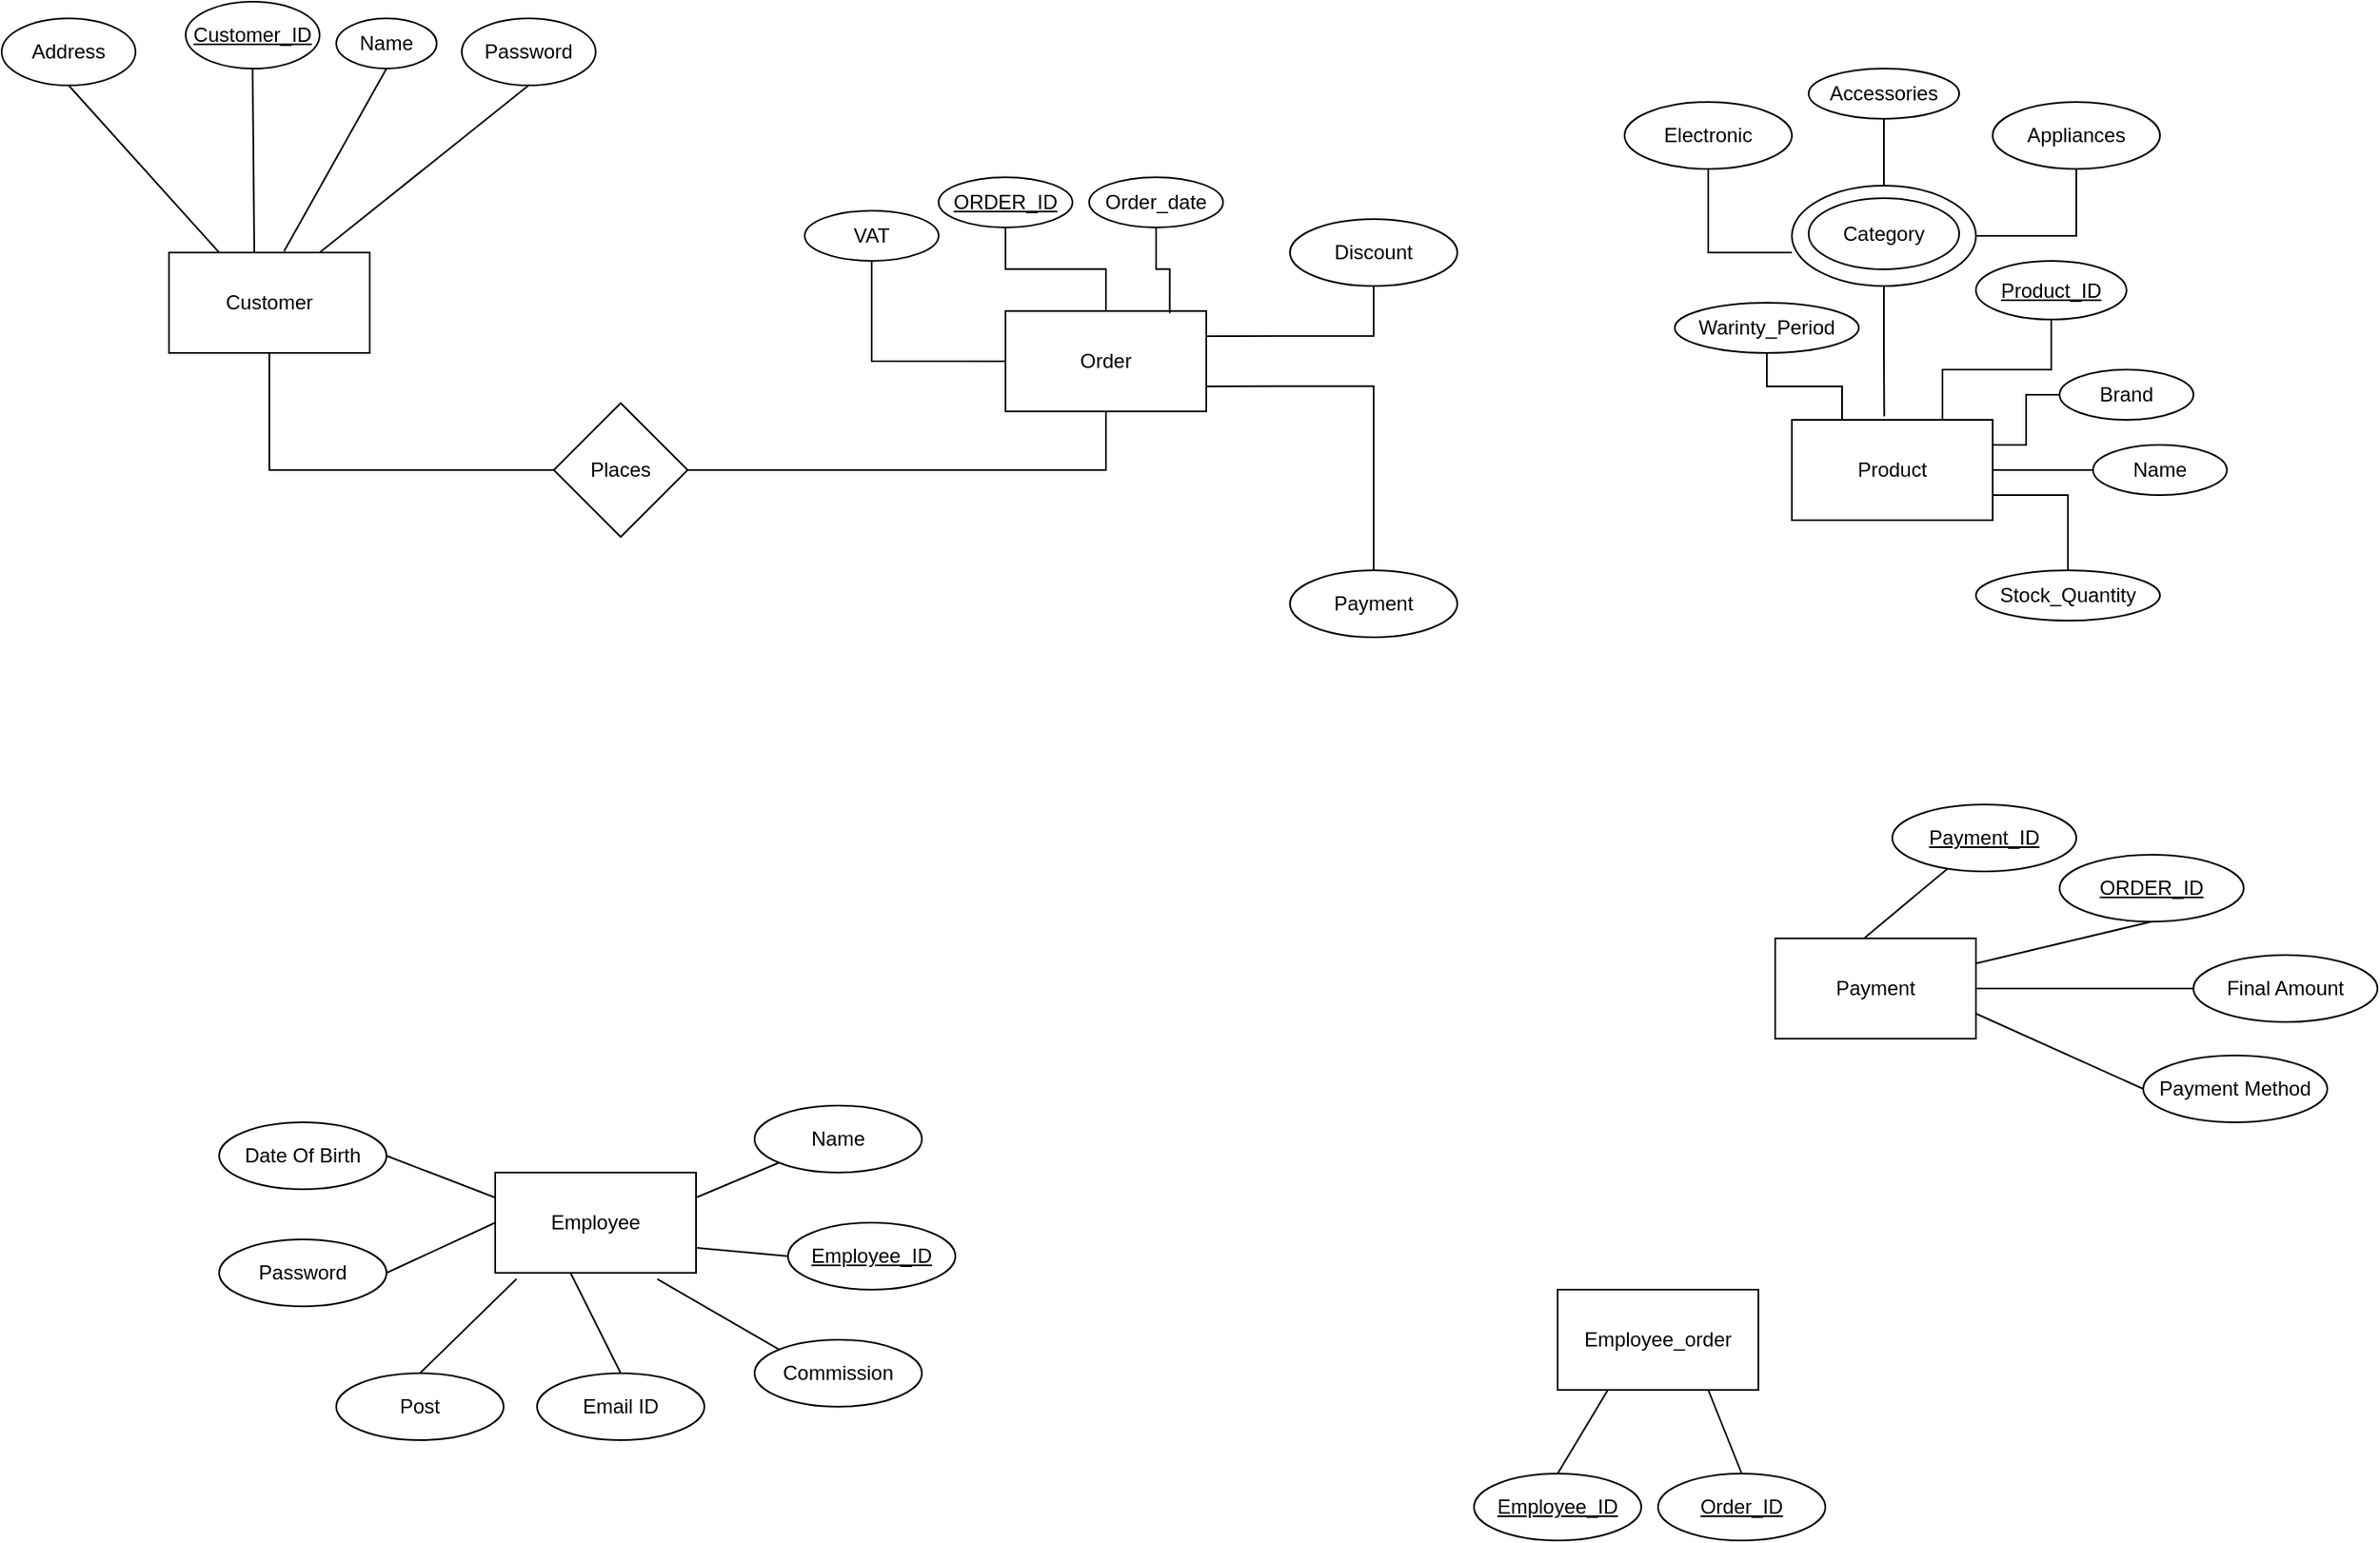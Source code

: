 <mxfile version="26.1.1">
  <diagram id="R2lEEEUBdFMjLlhIrx00" name="Page-1">
    <mxGraphModel dx="1119" dy="538" grid="1" gridSize="10" guides="1" tooltips="1" connect="1" arrows="1" fold="1" page="1" pageScale="1" pageWidth="850" pageHeight="1100" math="0" shadow="0" extFonts="Permanent Marker^https://fonts.googleapis.com/css?family=Permanent+Marker">
      <root>
        <mxCell id="0" />
        <mxCell id="1" parent="0" />
        <mxCell id="VHn_a0pWJ6ZcVYro_DaE-4" value="Customer" style="rounded=0;whiteSpace=wrap;html=1;" vertex="1" parent="1">
          <mxGeometry x="170" y="170" width="120" height="60" as="geometry" />
        </mxCell>
        <mxCell id="VHn_a0pWJ6ZcVYro_DaE-5" value="Order" style="rounded=0;whiteSpace=wrap;html=1;" vertex="1" parent="1">
          <mxGeometry x="670" y="204.94" width="120" height="60" as="geometry" />
        </mxCell>
        <mxCell id="VHn_a0pWJ6ZcVYro_DaE-6" value="Product" style="rounded=0;whiteSpace=wrap;html=1;" vertex="1" parent="1">
          <mxGeometry x="1140" y="270" width="120" height="60" as="geometry" />
        </mxCell>
        <mxCell id="VHn_a0pWJ6ZcVYro_DaE-7" value="Employee" style="rounded=0;whiteSpace=wrap;html=1;" vertex="1" parent="1">
          <mxGeometry x="365" y="720" width="120" height="60" as="geometry" />
        </mxCell>
        <mxCell id="VHn_a0pWJ6ZcVYro_DaE-108" style="rounded=0;orthogonalLoop=1;jettySize=auto;html=1;exitX=0.25;exitY=1;exitDx=0;exitDy=0;entryX=0.5;entryY=0;entryDx=0;entryDy=0;endArrow=none;startFill=0;" edge="1" parent="1" source="VHn_a0pWJ6ZcVYro_DaE-8" target="VHn_a0pWJ6ZcVYro_DaE-91">
          <mxGeometry relative="1" as="geometry" />
        </mxCell>
        <mxCell id="VHn_a0pWJ6ZcVYro_DaE-109" style="rounded=0;orthogonalLoop=1;jettySize=auto;html=1;exitX=0.75;exitY=1;exitDx=0;exitDy=0;entryX=0.5;entryY=0;entryDx=0;entryDy=0;endArrow=none;startFill=0;" edge="1" parent="1" source="VHn_a0pWJ6ZcVYro_DaE-8" target="VHn_a0pWJ6ZcVYro_DaE-92">
          <mxGeometry relative="1" as="geometry" />
        </mxCell>
        <mxCell id="VHn_a0pWJ6ZcVYro_DaE-8" value="Employee_order" style="rounded=0;whiteSpace=wrap;html=1;" vertex="1" parent="1">
          <mxGeometry x="1000" y="790" width="120" height="60" as="geometry" />
        </mxCell>
        <mxCell id="VHn_a0pWJ6ZcVYro_DaE-77" style="rounded=0;orthogonalLoop=1;jettySize=auto;html=1;exitX=1;exitY=0.5;exitDx=0;exitDy=0;entryX=0;entryY=0.5;entryDx=0;entryDy=0;endArrow=none;startFill=0;" edge="1" parent="1" source="VHn_a0pWJ6ZcVYro_DaE-9" target="VHn_a0pWJ6ZcVYro_DaE-76">
          <mxGeometry relative="1" as="geometry" />
        </mxCell>
        <mxCell id="VHn_a0pWJ6ZcVYro_DaE-9" value="Payment" style="rounded=0;whiteSpace=wrap;html=1;" vertex="1" parent="1">
          <mxGeometry x="1130" y="580" width="120" height="60" as="geometry" />
        </mxCell>
        <mxCell id="VHn_a0pWJ6ZcVYro_DaE-12" value="&lt;u&gt;Customer_ID&lt;/u&gt;" style="ellipse;whiteSpace=wrap;html=1;" vertex="1" parent="1">
          <mxGeometry x="180" y="20" width="80" height="40" as="geometry" />
        </mxCell>
        <mxCell id="VHn_a0pWJ6ZcVYro_DaE-13" value="Name" style="ellipse;whiteSpace=wrap;html=1;" vertex="1" parent="1">
          <mxGeometry x="270" y="30" width="60" height="30" as="geometry" />
        </mxCell>
        <mxCell id="VHn_a0pWJ6ZcVYro_DaE-96" style="rounded=0;orthogonalLoop=1;jettySize=auto;html=1;exitX=0.5;exitY=1;exitDx=0;exitDy=0;entryX=0.25;entryY=0;entryDx=0;entryDy=0;endArrow=none;startFill=0;" edge="1" parent="1" source="VHn_a0pWJ6ZcVYro_DaE-14" target="VHn_a0pWJ6ZcVYro_DaE-4">
          <mxGeometry relative="1" as="geometry" />
        </mxCell>
        <mxCell id="VHn_a0pWJ6ZcVYro_DaE-14" value="Address" style="ellipse;whiteSpace=wrap;html=1;" vertex="1" parent="1">
          <mxGeometry x="70" y="30" width="80" height="40" as="geometry" />
        </mxCell>
        <mxCell id="VHn_a0pWJ6ZcVYro_DaE-94" style="rounded=0;orthogonalLoop=1;jettySize=auto;html=1;exitX=0.5;exitY=1;exitDx=0;exitDy=0;entryX=0.75;entryY=0;entryDx=0;entryDy=0;endArrow=none;startFill=0;" edge="1" parent="1" source="VHn_a0pWJ6ZcVYro_DaE-15" target="VHn_a0pWJ6ZcVYro_DaE-4">
          <mxGeometry relative="1" as="geometry" />
        </mxCell>
        <mxCell id="VHn_a0pWJ6ZcVYro_DaE-15" value="Password" style="ellipse;whiteSpace=wrap;html=1;" vertex="1" parent="1">
          <mxGeometry x="345" y="30" width="80" height="40" as="geometry" />
        </mxCell>
        <mxCell id="VHn_a0pWJ6ZcVYro_DaE-24" style="rounded=0;orthogonalLoop=1;jettySize=auto;html=1;exitX=0.5;exitY=1;exitDx=0;exitDy=0;entryX=0.573;entryY=-0.012;entryDx=0;entryDy=0;entryPerimeter=0;endArrow=none;startFill=0;" edge="1" parent="1" source="VHn_a0pWJ6ZcVYro_DaE-13" target="VHn_a0pWJ6ZcVYro_DaE-4">
          <mxGeometry relative="1" as="geometry" />
        </mxCell>
        <mxCell id="VHn_a0pWJ6ZcVYro_DaE-27" style="edgeStyle=orthogonalEdgeStyle;rounded=0;orthogonalLoop=1;jettySize=auto;html=1;exitX=0.5;exitY=1;exitDx=0;exitDy=0;entryX=0.5;entryY=0;entryDx=0;entryDy=0;endArrow=none;startFill=0;" edge="1" parent="1" source="VHn_a0pWJ6ZcVYro_DaE-26" target="VHn_a0pWJ6ZcVYro_DaE-5">
          <mxGeometry relative="1" as="geometry" />
        </mxCell>
        <mxCell id="VHn_a0pWJ6ZcVYro_DaE-26" value="&lt;u&gt;ORDER_ID&lt;/u&gt;" style="ellipse;whiteSpace=wrap;html=1;" vertex="1" parent="1">
          <mxGeometry x="630" y="124.94" width="80" height="30" as="geometry" />
        </mxCell>
        <mxCell id="VHn_a0pWJ6ZcVYro_DaE-28" value="Order_date" style="ellipse;whiteSpace=wrap;html=1;" vertex="1" parent="1">
          <mxGeometry x="720" y="124.94" width="80" height="30" as="geometry" />
        </mxCell>
        <mxCell id="VHn_a0pWJ6ZcVYro_DaE-33" style="edgeStyle=orthogonalEdgeStyle;rounded=0;orthogonalLoop=1;jettySize=auto;html=1;exitX=0.5;exitY=1;exitDx=0;exitDy=0;entryX=0;entryY=0.5;entryDx=0;entryDy=0;endArrow=none;startFill=0;" edge="1" parent="1" source="VHn_a0pWJ6ZcVYro_DaE-29" target="VHn_a0pWJ6ZcVYro_DaE-5">
          <mxGeometry relative="1" as="geometry" />
        </mxCell>
        <mxCell id="VHn_a0pWJ6ZcVYro_DaE-29" value="VAT" style="ellipse;whiteSpace=wrap;html=1;" vertex="1" parent="1">
          <mxGeometry x="550" y="144.94" width="80" height="30" as="geometry" />
        </mxCell>
        <mxCell id="VHn_a0pWJ6ZcVYro_DaE-32" style="edgeStyle=orthogonalEdgeStyle;rounded=0;orthogonalLoop=1;jettySize=auto;html=1;exitX=0.5;exitY=1;exitDx=0;exitDy=0;entryX=0.818;entryY=0.021;entryDx=0;entryDy=0;entryPerimeter=0;endArrow=none;startFill=0;" edge="1" parent="1" source="VHn_a0pWJ6ZcVYro_DaE-28" target="VHn_a0pWJ6ZcVYro_DaE-5">
          <mxGeometry relative="1" as="geometry" />
        </mxCell>
        <mxCell id="VHn_a0pWJ6ZcVYro_DaE-35" style="edgeStyle=orthogonalEdgeStyle;rounded=0;orthogonalLoop=1;jettySize=auto;html=1;exitX=0;exitY=0.5;exitDx=0;exitDy=0;entryX=0.5;entryY=1;entryDx=0;entryDy=0;endArrow=none;startFill=0;" edge="1" parent="1" source="VHn_a0pWJ6ZcVYro_DaE-34" target="VHn_a0pWJ6ZcVYro_DaE-4">
          <mxGeometry relative="1" as="geometry" />
        </mxCell>
        <mxCell id="VHn_a0pWJ6ZcVYro_DaE-69" style="edgeStyle=orthogonalEdgeStyle;rounded=0;orthogonalLoop=1;jettySize=auto;html=1;exitX=1;exitY=0.5;exitDx=0;exitDy=0;entryX=0.5;entryY=1;entryDx=0;entryDy=0;endArrow=none;startFill=0;" edge="1" parent="1" source="VHn_a0pWJ6ZcVYro_DaE-34" target="VHn_a0pWJ6ZcVYro_DaE-5">
          <mxGeometry relative="1" as="geometry" />
        </mxCell>
        <mxCell id="VHn_a0pWJ6ZcVYro_DaE-34" value="Places" style="rhombus;whiteSpace=wrap;html=1;" vertex="1" parent="1">
          <mxGeometry x="400" y="260" width="80" height="80" as="geometry" />
        </mxCell>
        <mxCell id="VHn_a0pWJ6ZcVYro_DaE-57" style="edgeStyle=orthogonalEdgeStyle;rounded=0;orthogonalLoop=1;jettySize=auto;html=1;exitX=0.5;exitY=1;exitDx=0;exitDy=0;entryX=0.75;entryY=0;entryDx=0;entryDy=0;endArrow=none;startFill=0;" edge="1" parent="1" source="VHn_a0pWJ6ZcVYro_DaE-37" target="VHn_a0pWJ6ZcVYro_DaE-6">
          <mxGeometry relative="1" as="geometry" />
        </mxCell>
        <mxCell id="VHn_a0pWJ6ZcVYro_DaE-37" value="&lt;u&gt;Product_ID&lt;/u&gt;" style="ellipse;whiteSpace=wrap;html=1;" vertex="1" parent="1">
          <mxGeometry x="1250" y="175" width="90" height="35" as="geometry" />
        </mxCell>
        <mxCell id="VHn_a0pWJ6ZcVYro_DaE-60" style="edgeStyle=orthogonalEdgeStyle;rounded=0;orthogonalLoop=1;jettySize=auto;html=1;exitX=0;exitY=0.5;exitDx=0;exitDy=0;entryX=1;entryY=0.5;entryDx=0;entryDy=0;endArrow=none;startFill=0;" edge="1" parent="1" source="VHn_a0pWJ6ZcVYro_DaE-38" target="VHn_a0pWJ6ZcVYro_DaE-6">
          <mxGeometry relative="1" as="geometry" />
        </mxCell>
        <mxCell id="VHn_a0pWJ6ZcVYro_DaE-38" value="Name" style="ellipse;whiteSpace=wrap;html=1;" vertex="1" parent="1">
          <mxGeometry x="1320" y="285" width="80" height="30" as="geometry" />
        </mxCell>
        <mxCell id="VHn_a0pWJ6ZcVYro_DaE-59" style="edgeStyle=orthogonalEdgeStyle;rounded=0;orthogonalLoop=1;jettySize=auto;html=1;exitX=0;exitY=0.5;exitDx=0;exitDy=0;entryX=1;entryY=0.25;entryDx=0;entryDy=0;endArrow=none;startFill=0;" edge="1" parent="1" source="VHn_a0pWJ6ZcVYro_DaE-39" target="VHn_a0pWJ6ZcVYro_DaE-6">
          <mxGeometry relative="1" as="geometry" />
        </mxCell>
        <mxCell id="VHn_a0pWJ6ZcVYro_DaE-39" value="Brand" style="ellipse;whiteSpace=wrap;html=1;" vertex="1" parent="1">
          <mxGeometry x="1300" y="240" width="80" height="30" as="geometry" />
        </mxCell>
        <mxCell id="VHn_a0pWJ6ZcVYro_DaE-61" style="edgeStyle=orthogonalEdgeStyle;rounded=0;orthogonalLoop=1;jettySize=auto;html=1;exitX=0.5;exitY=0;exitDx=0;exitDy=0;entryX=1;entryY=0.75;entryDx=0;entryDy=0;endArrow=none;startFill=0;" edge="1" parent="1" source="VHn_a0pWJ6ZcVYro_DaE-40" target="VHn_a0pWJ6ZcVYro_DaE-6">
          <mxGeometry relative="1" as="geometry" />
        </mxCell>
        <mxCell id="VHn_a0pWJ6ZcVYro_DaE-40" value="Stock_Quantity" style="ellipse;whiteSpace=wrap;html=1;" vertex="1" parent="1">
          <mxGeometry x="1250" y="360" width="110" height="30" as="geometry" />
        </mxCell>
        <mxCell id="VHn_a0pWJ6ZcVYro_DaE-58" style="edgeStyle=orthogonalEdgeStyle;rounded=0;orthogonalLoop=1;jettySize=auto;html=1;exitX=0.5;exitY=1;exitDx=0;exitDy=0;entryX=0.25;entryY=0;entryDx=0;entryDy=0;endArrow=none;startFill=0;" edge="1" parent="1" source="VHn_a0pWJ6ZcVYro_DaE-41" target="VHn_a0pWJ6ZcVYro_DaE-6">
          <mxGeometry relative="1" as="geometry" />
        </mxCell>
        <mxCell id="VHn_a0pWJ6ZcVYro_DaE-41" value="Warinty_Period" style="ellipse;whiteSpace=wrap;html=1;" vertex="1" parent="1">
          <mxGeometry x="1070" y="200" width="110" height="30" as="geometry" />
        </mxCell>
        <mxCell id="VHn_a0pWJ6ZcVYro_DaE-43" value="" style="ellipse;whiteSpace=wrap;html=1;" vertex="1" parent="1">
          <mxGeometry x="1140" y="130" width="110" height="60" as="geometry" />
        </mxCell>
        <mxCell id="VHn_a0pWJ6ZcVYro_DaE-44" value="Category" style="ellipse;whiteSpace=wrap;html=1;" vertex="1" parent="1">
          <mxGeometry x="1150" y="137.5" width="90" height="42.5" as="geometry" />
        </mxCell>
        <mxCell id="VHn_a0pWJ6ZcVYro_DaE-46" value="Electronic" style="ellipse;whiteSpace=wrap;html=1;" vertex="1" parent="1">
          <mxGeometry x="1040" y="80" width="100" height="40" as="geometry" />
        </mxCell>
        <mxCell id="VHn_a0pWJ6ZcVYro_DaE-51" style="edgeStyle=orthogonalEdgeStyle;rounded=0;orthogonalLoop=1;jettySize=auto;html=1;exitX=0.5;exitY=1;exitDx=0;exitDy=0;entryX=0.5;entryY=0;entryDx=0;entryDy=0;endArrow=none;startFill=0;" edge="1" parent="1" source="VHn_a0pWJ6ZcVYro_DaE-48" target="VHn_a0pWJ6ZcVYro_DaE-43">
          <mxGeometry relative="1" as="geometry" />
        </mxCell>
        <mxCell id="VHn_a0pWJ6ZcVYro_DaE-48" value="Accessories" style="ellipse;whiteSpace=wrap;html=1;" vertex="1" parent="1">
          <mxGeometry x="1150" y="60" width="90" height="30" as="geometry" />
        </mxCell>
        <mxCell id="VHn_a0pWJ6ZcVYro_DaE-50" style="edgeStyle=orthogonalEdgeStyle;rounded=0;orthogonalLoop=1;jettySize=auto;html=1;exitX=0.5;exitY=1;exitDx=0;exitDy=0;entryX=1;entryY=0.5;entryDx=0;entryDy=0;endArrow=none;startFill=0;" edge="1" parent="1" source="VHn_a0pWJ6ZcVYro_DaE-49" target="VHn_a0pWJ6ZcVYro_DaE-43">
          <mxGeometry relative="1" as="geometry" />
        </mxCell>
        <mxCell id="VHn_a0pWJ6ZcVYro_DaE-49" value="Appliances" style="ellipse;whiteSpace=wrap;html=1;" vertex="1" parent="1">
          <mxGeometry x="1260" y="80" width="100" height="40" as="geometry" />
        </mxCell>
        <mxCell id="VHn_a0pWJ6ZcVYro_DaE-52" style="edgeStyle=orthogonalEdgeStyle;rounded=0;orthogonalLoop=1;jettySize=auto;html=1;exitX=0.5;exitY=1;exitDx=0;exitDy=0;entryX=0;entryY=0.667;entryDx=0;entryDy=0;entryPerimeter=0;endArrow=none;startFill=0;" edge="1" parent="1" source="VHn_a0pWJ6ZcVYro_DaE-46" target="VHn_a0pWJ6ZcVYro_DaE-43">
          <mxGeometry relative="1" as="geometry" />
        </mxCell>
        <mxCell id="VHn_a0pWJ6ZcVYro_DaE-53" style="edgeStyle=orthogonalEdgeStyle;rounded=0;orthogonalLoop=1;jettySize=auto;html=1;exitX=0.5;exitY=1;exitDx=0;exitDy=0;entryX=0.46;entryY=-0.036;entryDx=0;entryDy=0;entryPerimeter=0;endArrow=none;startFill=0;" edge="1" parent="1" source="VHn_a0pWJ6ZcVYro_DaE-43" target="VHn_a0pWJ6ZcVYro_DaE-6">
          <mxGeometry relative="1" as="geometry" />
        </mxCell>
        <mxCell id="VHn_a0pWJ6ZcVYro_DaE-67" style="edgeStyle=orthogonalEdgeStyle;rounded=0;orthogonalLoop=1;jettySize=auto;html=1;exitX=0.5;exitY=1;exitDx=0;exitDy=0;entryX=1;entryY=0.25;entryDx=0;entryDy=0;endArrow=none;startFill=0;" edge="1" parent="1" source="VHn_a0pWJ6ZcVYro_DaE-62" target="VHn_a0pWJ6ZcVYro_DaE-5">
          <mxGeometry relative="1" as="geometry" />
        </mxCell>
        <mxCell id="VHn_a0pWJ6ZcVYro_DaE-62" value="Discount" style="ellipse;whiteSpace=wrap;html=1;" vertex="1" parent="1">
          <mxGeometry x="840" y="150" width="100" height="40" as="geometry" />
        </mxCell>
        <mxCell id="VHn_a0pWJ6ZcVYro_DaE-68" style="edgeStyle=orthogonalEdgeStyle;rounded=0;orthogonalLoop=1;jettySize=auto;html=1;exitX=0.5;exitY=0;exitDx=0;exitDy=0;entryX=1;entryY=0.75;entryDx=0;entryDy=0;endArrow=none;startFill=0;" edge="1" parent="1" source="VHn_a0pWJ6ZcVYro_DaE-63" target="VHn_a0pWJ6ZcVYro_DaE-5">
          <mxGeometry relative="1" as="geometry" />
        </mxCell>
        <mxCell id="VHn_a0pWJ6ZcVYro_DaE-63" value="Payment" style="ellipse;whiteSpace=wrap;html=1;" vertex="1" parent="1">
          <mxGeometry x="840" y="360" width="100" height="40" as="geometry" />
        </mxCell>
        <mxCell id="VHn_a0pWJ6ZcVYro_DaE-70" value="&lt;u&gt;Payment_ID&lt;/u&gt;" style="ellipse;whiteSpace=wrap;html=1;" vertex="1" parent="1">
          <mxGeometry x="1200" y="500" width="110" height="40" as="geometry" />
        </mxCell>
        <mxCell id="VHn_a0pWJ6ZcVYro_DaE-79" style="rounded=0;orthogonalLoop=1;jettySize=auto;html=1;exitX=0.5;exitY=1;exitDx=0;exitDy=0;entryX=1;entryY=0.25;entryDx=0;entryDy=0;endArrow=none;startFill=0;" edge="1" parent="1" source="VHn_a0pWJ6ZcVYro_DaE-72" target="VHn_a0pWJ6ZcVYro_DaE-9">
          <mxGeometry relative="1" as="geometry" />
        </mxCell>
        <mxCell id="VHn_a0pWJ6ZcVYro_DaE-72" value="&lt;u&gt;ORDER_ID&lt;/u&gt;" style="ellipse;whiteSpace=wrap;html=1;" vertex="1" parent="1">
          <mxGeometry x="1300" y="530" width="110" height="40" as="geometry" />
        </mxCell>
        <mxCell id="VHn_a0pWJ6ZcVYro_DaE-80" style="rounded=0;orthogonalLoop=1;jettySize=auto;html=1;exitX=0;exitY=0.5;exitDx=0;exitDy=0;entryX=1;entryY=0.75;entryDx=0;entryDy=0;endArrow=none;startFill=0;" edge="1" parent="1" source="VHn_a0pWJ6ZcVYro_DaE-74" target="VHn_a0pWJ6ZcVYro_DaE-9">
          <mxGeometry relative="1" as="geometry" />
        </mxCell>
        <mxCell id="VHn_a0pWJ6ZcVYro_DaE-74" value="Payment Method" style="ellipse;whiteSpace=wrap;html=1;" vertex="1" parent="1">
          <mxGeometry x="1350" y="650" width="110" height="40" as="geometry" />
        </mxCell>
        <mxCell id="VHn_a0pWJ6ZcVYro_DaE-76" value="Final Amount" style="ellipse;whiteSpace=wrap;html=1;" vertex="1" parent="1">
          <mxGeometry x="1380" y="590" width="110" height="40" as="geometry" />
        </mxCell>
        <mxCell id="VHn_a0pWJ6ZcVYro_DaE-78" style="rounded=0;orthogonalLoop=1;jettySize=auto;html=1;entryX=0.439;entryY=0.006;entryDx=0;entryDy=0;entryPerimeter=0;endArrow=none;startFill=0;" edge="1" parent="1" source="VHn_a0pWJ6ZcVYro_DaE-70" target="VHn_a0pWJ6ZcVYro_DaE-9">
          <mxGeometry relative="1" as="geometry" />
        </mxCell>
        <mxCell id="VHn_a0pWJ6ZcVYro_DaE-106" style="rounded=0;orthogonalLoop=1;jettySize=auto;html=1;exitX=0;exitY=0.5;exitDx=0;exitDy=0;entryX=1;entryY=0.75;entryDx=0;entryDy=0;endArrow=none;startFill=0;" edge="1" parent="1" source="VHn_a0pWJ6ZcVYro_DaE-83" target="VHn_a0pWJ6ZcVYro_DaE-7">
          <mxGeometry relative="1" as="geometry" />
        </mxCell>
        <mxCell id="VHn_a0pWJ6ZcVYro_DaE-83" value="&lt;u&gt;Employee_ID&lt;/u&gt;" style="ellipse;whiteSpace=wrap;html=1;" vertex="1" parent="1">
          <mxGeometry x="540" y="750" width="100" height="40" as="geometry" />
        </mxCell>
        <mxCell id="VHn_a0pWJ6ZcVYro_DaE-100" style="rounded=0;orthogonalLoop=1;jettySize=auto;html=1;exitX=1;exitY=0.5;exitDx=0;exitDy=0;entryX=0;entryY=0.5;entryDx=0;entryDy=0;endArrow=none;startFill=0;" edge="1" parent="1" source="VHn_a0pWJ6ZcVYro_DaE-84" target="VHn_a0pWJ6ZcVYro_DaE-7">
          <mxGeometry relative="1" as="geometry" />
        </mxCell>
        <mxCell id="VHn_a0pWJ6ZcVYro_DaE-84" value="Password" style="ellipse;whiteSpace=wrap;html=1;" vertex="1" parent="1">
          <mxGeometry x="200" y="760" width="100" height="40" as="geometry" />
        </mxCell>
        <mxCell id="VHn_a0pWJ6ZcVYro_DaE-85" value="Email ID" style="ellipse;whiteSpace=wrap;html=1;" vertex="1" parent="1">
          <mxGeometry x="390" y="840" width="100" height="40" as="geometry" />
        </mxCell>
        <mxCell id="VHn_a0pWJ6ZcVYro_DaE-107" style="rounded=0;orthogonalLoop=1;jettySize=auto;html=1;exitX=0;exitY=1;exitDx=0;exitDy=0;entryX=1;entryY=0.25;entryDx=0;entryDy=0;endArrow=none;startFill=0;" edge="1" parent="1" source="VHn_a0pWJ6ZcVYro_DaE-86" target="VHn_a0pWJ6ZcVYro_DaE-7">
          <mxGeometry relative="1" as="geometry" />
        </mxCell>
        <mxCell id="VHn_a0pWJ6ZcVYro_DaE-86" value="Name" style="ellipse;whiteSpace=wrap;html=1;" vertex="1" parent="1">
          <mxGeometry x="520" y="680" width="100" height="40" as="geometry" />
        </mxCell>
        <mxCell id="VHn_a0pWJ6ZcVYro_DaE-99" style="rounded=0;orthogonalLoop=1;jettySize=auto;html=1;exitX=1;exitY=0.5;exitDx=0;exitDy=0;entryX=0;entryY=0.25;entryDx=0;entryDy=0;endArrow=none;startFill=0;" edge="1" parent="1" source="VHn_a0pWJ6ZcVYro_DaE-87" target="VHn_a0pWJ6ZcVYro_DaE-7">
          <mxGeometry relative="1" as="geometry" />
        </mxCell>
        <mxCell id="VHn_a0pWJ6ZcVYro_DaE-87" value="Date Of Birth" style="ellipse;whiteSpace=wrap;html=1;" vertex="1" parent="1">
          <mxGeometry x="200" y="690" width="100" height="40" as="geometry" />
        </mxCell>
        <mxCell id="VHn_a0pWJ6ZcVYro_DaE-88" value="Post" style="ellipse;whiteSpace=wrap;html=1;" vertex="1" parent="1">
          <mxGeometry x="270" y="840" width="100" height="40" as="geometry" />
        </mxCell>
        <mxCell id="VHn_a0pWJ6ZcVYro_DaE-89" value="Commission" style="ellipse;whiteSpace=wrap;html=1;" vertex="1" parent="1">
          <mxGeometry x="520" y="820" width="100" height="40" as="geometry" />
        </mxCell>
        <mxCell id="VHn_a0pWJ6ZcVYro_DaE-91" value="&lt;u&gt;Employee_ID&lt;/u&gt;" style="ellipse;whiteSpace=wrap;html=1;" vertex="1" parent="1">
          <mxGeometry x="950" y="900" width="100" height="40" as="geometry" />
        </mxCell>
        <mxCell id="VHn_a0pWJ6ZcVYro_DaE-92" value="&lt;u&gt;Order_ID&lt;/u&gt;" style="ellipse;whiteSpace=wrap;html=1;" vertex="1" parent="1">
          <mxGeometry x="1060" y="900" width="100" height="40" as="geometry" />
        </mxCell>
        <mxCell id="VHn_a0pWJ6ZcVYro_DaE-95" style="rounded=0;orthogonalLoop=1;jettySize=auto;html=1;exitX=0.5;exitY=1;exitDx=0;exitDy=0;entryX=0.425;entryY=0.006;entryDx=0;entryDy=0;entryPerimeter=0;endArrow=none;startFill=0;" edge="1" parent="1" source="VHn_a0pWJ6ZcVYro_DaE-12" target="VHn_a0pWJ6ZcVYro_DaE-4">
          <mxGeometry relative="1" as="geometry" />
        </mxCell>
        <mxCell id="VHn_a0pWJ6ZcVYro_DaE-101" style="rounded=0;orthogonalLoop=1;jettySize=auto;html=1;exitX=0.5;exitY=0;exitDx=0;exitDy=0;entryX=0.106;entryY=1.061;entryDx=0;entryDy=0;entryPerimeter=0;endArrow=none;startFill=0;" edge="1" parent="1" source="VHn_a0pWJ6ZcVYro_DaE-88" target="VHn_a0pWJ6ZcVYro_DaE-7">
          <mxGeometry relative="1" as="geometry" />
        </mxCell>
        <mxCell id="VHn_a0pWJ6ZcVYro_DaE-102" style="rounded=0;orthogonalLoop=1;jettySize=auto;html=1;exitX=0.5;exitY=0;exitDx=0;exitDy=0;entryX=0.375;entryY=1;entryDx=0;entryDy=0;entryPerimeter=0;endArrow=none;startFill=0;" edge="1" parent="1" source="VHn_a0pWJ6ZcVYro_DaE-85" target="VHn_a0pWJ6ZcVYro_DaE-7">
          <mxGeometry relative="1" as="geometry" />
        </mxCell>
        <mxCell id="VHn_a0pWJ6ZcVYro_DaE-103" style="rounded=0;orthogonalLoop=1;jettySize=auto;html=1;exitX=0;exitY=0;exitDx=0;exitDy=0;entryX=0.807;entryY=1.061;entryDx=0;entryDy=0;entryPerimeter=0;endArrow=none;startFill=0;" edge="1" parent="1" source="VHn_a0pWJ6ZcVYro_DaE-89" target="VHn_a0pWJ6ZcVYro_DaE-7">
          <mxGeometry relative="1" as="geometry" />
        </mxCell>
      </root>
    </mxGraphModel>
  </diagram>
</mxfile>
